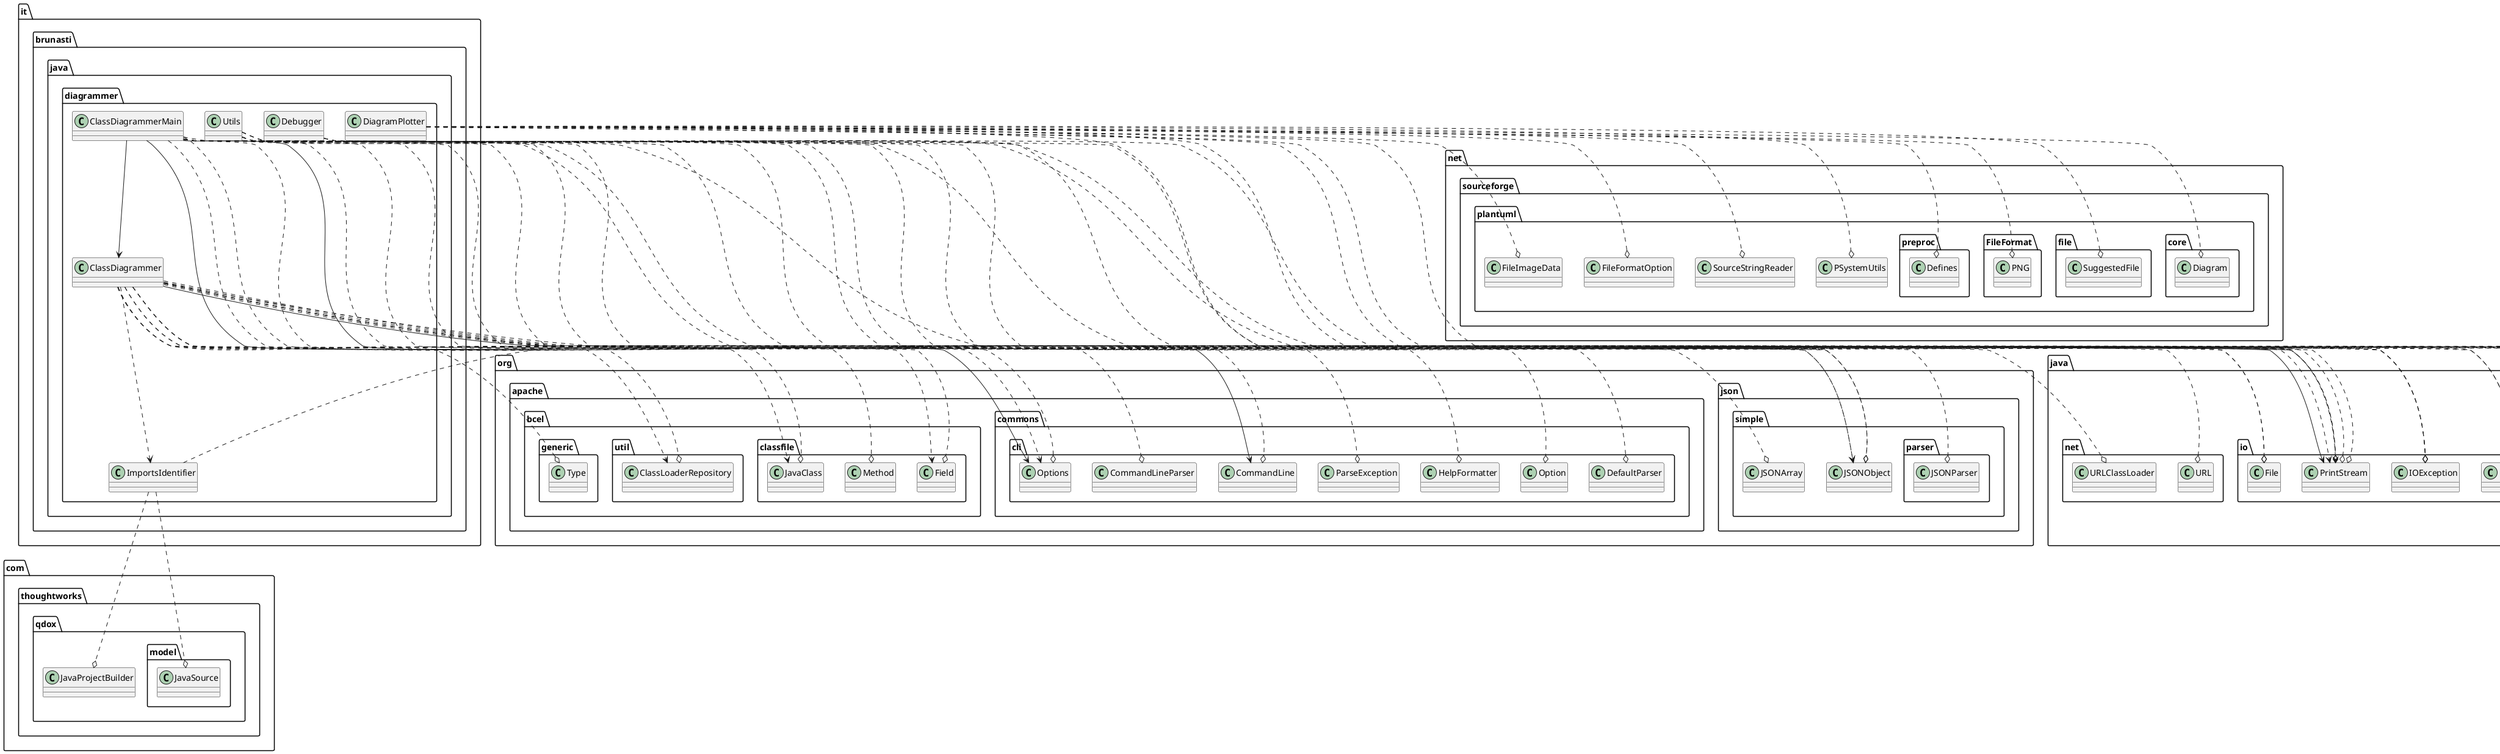 @startuml
'https://plantuml.com/class-diagram

' GENERATE CLASS DIAGRAM ===========
' Generator       : it.brunasti.java.diagrammer.ClassDiagrammer
' Path            : [./target/classes]
' Java Files Path : [./src/main/java/]
' Configuration   : [./docs/config.json]
' Generated at    : Tue Apr 02 15:06:47 CEST 2024



' CLASSES =======
class it.brunasti.java.diagrammer.ClassDiagrammer
class it.brunasti.java.diagrammer.Utils
class it.brunasti.java.diagrammer.Debugger
class it.brunasti.java.diagrammer.ClassDiagrammerMain
class it.brunasti.java.diagrammer.ImportsIdentifier
class it.brunasti.java.diagrammer.DiagramPlotter

' INHERITANCES =======

' IMPLEMENT INTERFACE =======

' FIELDS =======
it.brunasti.java.diagrammer.ClassDiagrammer --> java.io.PrintStream
it.brunasti.java.diagrammer.ClassDiagrammerMain --> org.apache.commons.cli.CommandLine
it.brunasti.java.diagrammer.ClassDiagrammerMain --> it.brunasti.java.diagrammer.ClassDiagrammer
it.brunasti.java.diagrammer.ClassDiagrammerMain --> org.apache.commons.cli.Options

' USES =======
it.brunasti.java.diagrammer.ClassDiagrammer ..> java.io.PrintStream
it.brunasti.java.diagrammer.ClassDiagrammer ..> org.json.simple.JSONObject
it.brunasti.java.diagrammer.ClassDiagrammer ..> org.apache.bcel.classfile.JavaClass
it.brunasti.java.diagrammer.ClassDiagrammer ..> org.apache.bcel.classfile.Field
it.brunasti.java.diagrammer.ClassDiagrammer ..> org.apache.bcel.util.ClassLoaderRepository
it.brunasti.java.diagrammer.ClassDiagrammer ..> it.brunasti.java.diagrammer.ImportsIdentifier
it.brunasti.java.diagrammer.Utils ..> java.io.PrintStream
it.brunasti.java.diagrammer.Utils ..> org.json.simple.JSONObject
it.brunasti.java.diagrammer.Utils ..> java.nio.file.Path
it.brunasti.java.diagrammer.ClassDiagrammerMain ..> org.apache.commons.cli.Options
it.brunasti.java.diagrammer.DiagramPlotter ..> java.nio.file.Path

' IMPORTS =======
' Java Files Path : ./src/main/java/
' it.brunasti.java.diagrammer.ClassDiagrammer
it.brunasti.java.diagrammer.ClassDiagrammer ..o java.io.PrintStream
it.brunasti.java.diagrammer.ClassDiagrammer ..o org.apache.bcel.util.ClassLoaderRepository
it.brunasti.java.diagrammer.ClassDiagrammer ..o org.apache.bcel.classfile.Field
it.brunasti.java.diagrammer.ClassDiagrammer ..o java.net.URL
it.brunasti.java.diagrammer.ClassDiagrammer ..o org.apache.bcel.classfile.Method
it.brunasti.java.diagrammer.ClassDiagrammer ..o java.io.IOException
it.brunasti.java.diagrammer.ClassDiagrammer ..o org.json.simple.JSONArray
it.brunasti.java.diagrammer.ClassDiagrammer ..o java.io.File
it.brunasti.java.diagrammer.ClassDiagrammer ..o java.net.URLClassLoader
it.brunasti.java.diagrammer.ClassDiagrammer ..o org.json.simple.JSONObject
it.brunasti.java.diagrammer.ClassDiagrammer ..o org.apache.bcel.generic.Type
it.brunasti.java.diagrammer.ClassDiagrammer ..o org.apache.bcel.classfile.JavaClass

' it.brunasti.java.diagrammer.Utils
it.brunasti.java.diagrammer.Utils ..o java.io.PrintStream
it.brunasti.java.diagrammer.Utils ..o java.nio.file.Files
it.brunasti.java.diagrammer.Utils ..o org.json.simple.parser.JSONParser
it.brunasti.java.diagrammer.Utils ..o java.io.IOException
it.brunasti.java.diagrammer.Utils ..o java.io.File
it.brunasti.java.diagrammer.Utils ..o org.json.simple.JSONObject
it.brunasti.java.diagrammer.Utils ..o java.nio.file.Paths
it.brunasti.java.diagrammer.Utils ..o java.io.FileReader
it.brunasti.java.diagrammer.Utils ..o java.nio.file.Path

' it.brunasti.java.diagrammer.Debugger
it.brunasti.java.diagrammer.Debugger ..o java.io.PrintStream
it.brunasti.java.diagrammer.Debugger ..o java.io.PrintWriter
it.brunasti.java.diagrammer.Debugger ..o java.io.FileOutputStream

' it.brunasti.java.diagrammer.ClassDiagrammerMain
it.brunasti.java.diagrammer.ClassDiagrammerMain ..o java.io.PrintStream
it.brunasti.java.diagrammer.ClassDiagrammerMain ..o java.io.PrintWriter
it.brunasti.java.diagrammer.ClassDiagrammerMain ..o org.apache.commons.cli.CommandLineParser
it.brunasti.java.diagrammer.ClassDiagrammerMain ..o org.apache.commons.cli.ParseException
it.brunasti.java.diagrammer.ClassDiagrammerMain ..o org.apache.commons.cli.Options
it.brunasti.java.diagrammer.ClassDiagrammerMain ..o java.io.FileOutputStream
it.brunasti.java.diagrammer.ClassDiagrammerMain ..o org.apache.commons.cli.CommandLine
it.brunasti.java.diagrammer.ClassDiagrammerMain ..o org.apache.commons.cli.HelpFormatter
it.brunasti.java.diagrammer.ClassDiagrammerMain ..o org.apache.commons.cli.Option
it.brunasti.java.diagrammer.ClassDiagrammerMain ..o org.apache.commons.cli.DefaultParser

' it.brunasti.java.diagrammer.ImportsIdentifier
it.brunasti.java.diagrammer.ImportsIdentifier ..o com.thoughtworks.qdox.JavaProjectBuilder
it.brunasti.java.diagrammer.ImportsIdentifier ..o com.thoughtworks.qdox.model.JavaSource
it.brunasti.java.diagrammer.ImportsIdentifier ..o java.io.FileReader

' it.brunasti.java.diagrammer.DiagramPlotter
it.brunasti.java.diagrammer.DiagramPlotter ..o net.sourceforge.plantuml.core.Diagram
it.brunasti.java.diagrammer.DiagramPlotter ..o net.sourceforge.plantuml.file.SuggestedFile
it.brunasti.java.diagrammer.DiagramPlotter ..o net.sourceforge.plantuml.FileFormatOption
it.brunasti.java.diagrammer.DiagramPlotter ..o java.io.IOException
it.brunasti.java.diagrammer.DiagramPlotter ..o net.sourceforge.plantuml.FileImageData
it.brunasti.java.diagrammer.DiagramPlotter ..o  net.sourceforge.plantuml.FileFormat.PNG
it.brunasti.java.diagrammer.DiagramPlotter ..o java.nio.file.Paths
it.brunasti.java.diagrammer.DiagramPlotter ..o net.sourceforge.plantuml.PSystemUtils
it.brunasti.java.diagrammer.DiagramPlotter ..o net.sourceforge.plantuml.preproc.Defines
it.brunasti.java.diagrammer.DiagramPlotter ..o  java.nio.charset.StandardCharsets.UTF_8
it.brunasti.java.diagrammer.DiagramPlotter ..o java.nio.file.Path
it.brunasti.java.diagrammer.DiagramPlotter ..o net.sourceforge.plantuml.SourceStringReader



@enduml
